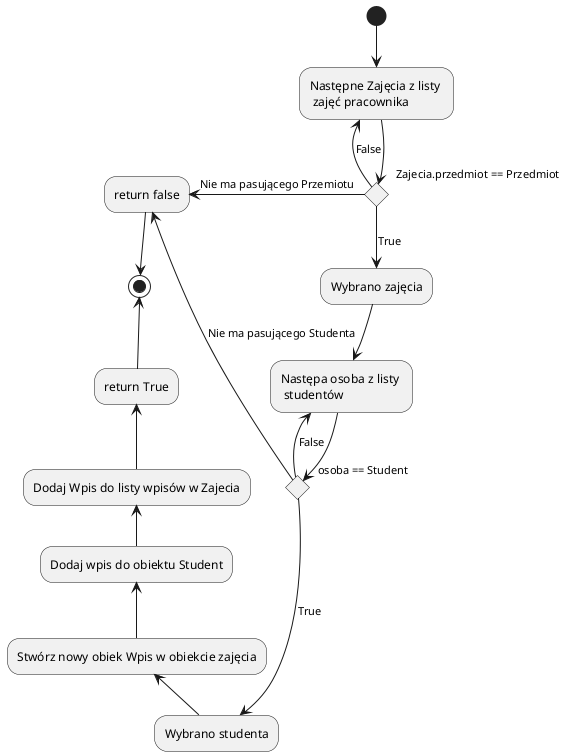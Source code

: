 @startuml
'Proces wystawienia oceny
'input: obiekt Przedmiot, obiekt Student, double ocena
(*) --> "Następne Zajęcia z listy \n zajęć pracownika" as next
if Zajecia.przedmiot == Przedmiot
-left-> [False] next
else 
-left-> [Nie ma pasującego Przemiotu] "return false"
--> (*)
else
--> [True] "Wybrano zajęcia"
endif

--> "Następa osoba z listy \n studentów" as next2
if osoba == Student
-left-> [False] next2
else 
-left-> [Nie ma pasującego Studenta] "return false"
else 
-right-> [True] "Wybrano studenta"
endif
-up-> "Stwórz nowy obiek Wpis w obiekcie zajęcia"
-up-> "Dodaj wpis do obiektu Student"
-up-> "Dodaj Wpis do listy wpisów w Zajecia"
-up-> "return True"
-up-> (*)

@enduml